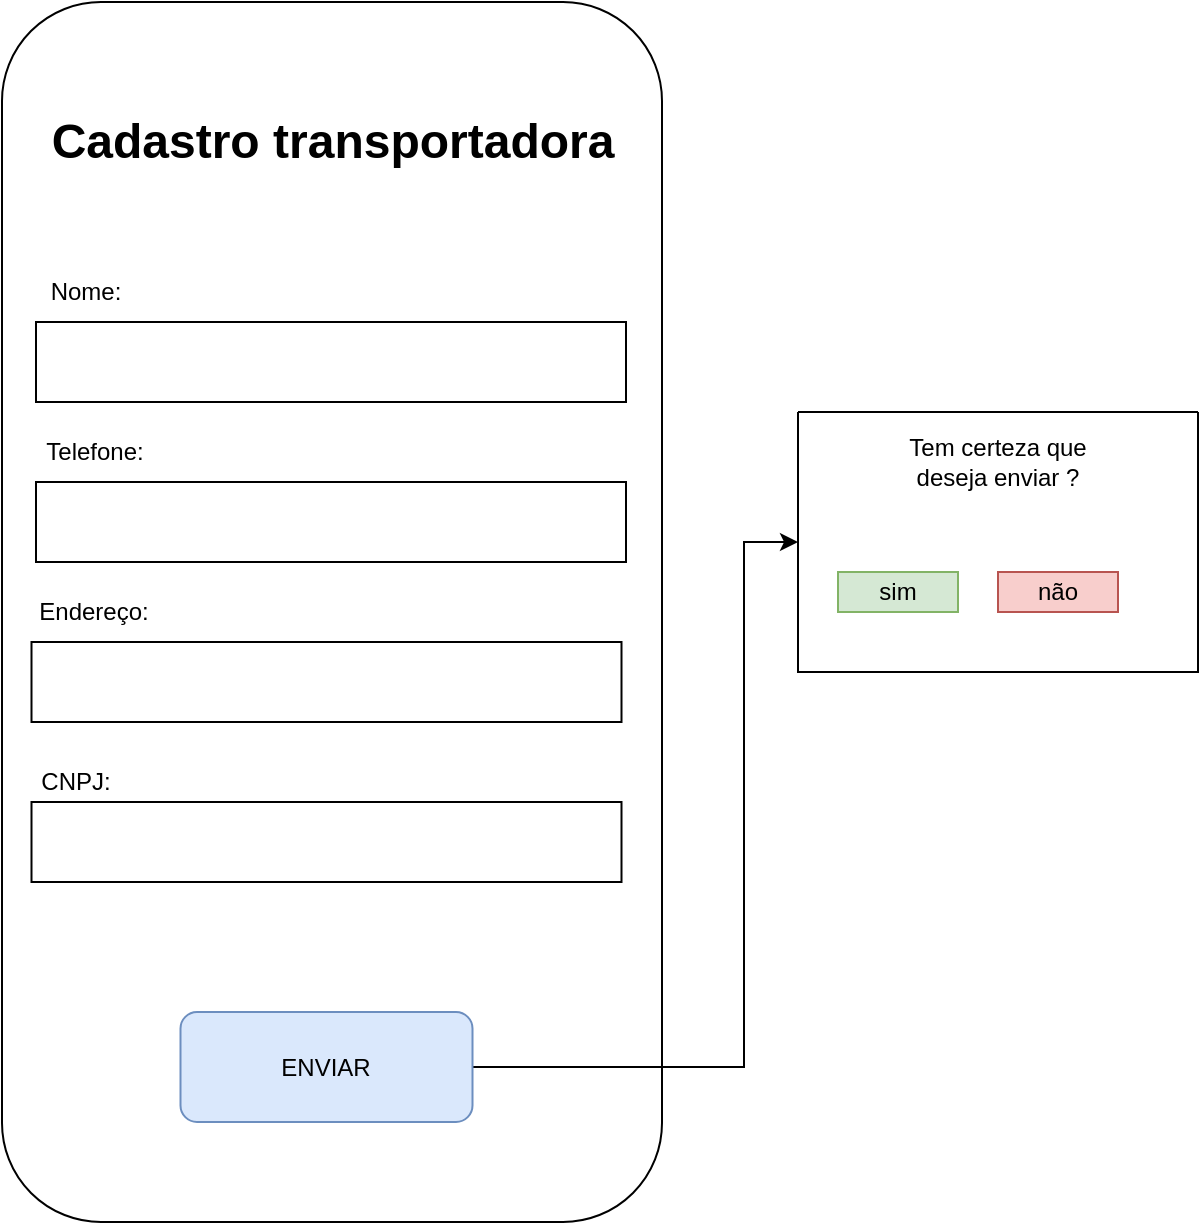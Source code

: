<mxfile version="24.5.2" type="google">
  <diagram name="Página-1" id="gqpN8zFhYD_opWSwKF0-">
    <mxGraphModel grid="1" page="1" gridSize="10" guides="1" tooltips="1" connect="1" arrows="1" fold="1" pageScale="1" pageWidth="827" pageHeight="1169" math="0" shadow="0">
      <root>
        <mxCell id="0" />
        <mxCell id="1" parent="0" />
        <mxCell id="00TS4jX-JS3ZsfTgcpw7-1" value="" style="rounded=1;whiteSpace=wrap;html=1;direction=south;" vertex="1" parent="1">
          <mxGeometry x="249" y="80" width="330" height="610" as="geometry" />
        </mxCell>
        <mxCell id="00TS4jX-JS3ZsfTgcpw7-6" value="Cadastro transportadora" style="text;html=1;fontSize=24;fontStyle=1;verticalAlign=middle;align=center;" vertex="1" parent="1">
          <mxGeometry x="266" y="130" width="296" height="40" as="geometry" />
        </mxCell>
        <UserObject label="Nome:" placeholders="1" name="Variable" id="00TS4jX-JS3ZsfTgcpw7-7">
          <mxCell style="text;html=1;strokeColor=none;fillColor=none;align=center;verticalAlign=middle;whiteSpace=wrap;overflow=hidden;" vertex="1" parent="1">
            <mxGeometry x="266" y="210" width="50" height="30" as="geometry" />
          </mxCell>
        </UserObject>
        <mxCell id="00TS4jX-JS3ZsfTgcpw7-8" value="" style="rounded=0;whiteSpace=wrap;html=1;" vertex="1" parent="1">
          <mxGeometry x="266" y="240" width="295" height="40" as="geometry" />
        </mxCell>
        <UserObject label="Telefone:" placeholders="1" name="Variable" id="00TS4jX-JS3ZsfTgcpw7-9">
          <mxCell style="text;html=1;strokeColor=none;fillColor=none;align=center;verticalAlign=middle;whiteSpace=wrap;overflow=hidden;" vertex="1" parent="1">
            <mxGeometry x="263.75" y="290" width="62.5" height="30" as="geometry" />
          </mxCell>
        </UserObject>
        <mxCell id="00TS4jX-JS3ZsfTgcpw7-10" value="" style="rounded=0;whiteSpace=wrap;html=1;" vertex="1" parent="1">
          <mxGeometry x="266" y="320" width="295" height="40" as="geometry" />
        </mxCell>
        <mxCell id="00TS4jX-JS3ZsfTgcpw7-12" value="" style="rounded=0;whiteSpace=wrap;html=1;" vertex="1" parent="1">
          <mxGeometry x="263.75" y="400" width="295" height="40" as="geometry" />
        </mxCell>
        <UserObject label="Endereço:" placeholders="1" name="Variable" id="00TS4jX-JS3ZsfTgcpw7-17">
          <mxCell style="text;html=1;strokeColor=none;fillColor=none;align=center;verticalAlign=middle;whiteSpace=wrap;overflow=hidden;" vertex="1" parent="1">
            <mxGeometry x="255" y="375" width="80" height="20" as="geometry" />
          </mxCell>
        </UserObject>
        <mxCell id="00TS4jX-JS3ZsfTgcpw7-21" value="" style="rounded=0;whiteSpace=wrap;html=1;" vertex="1" parent="1">
          <mxGeometry x="263.75" y="480" width="295" height="40" as="geometry" />
        </mxCell>
        <UserObject label="CNPJ:" placeholders="1" name="Variable" id="00TS4jX-JS3ZsfTgcpw7-22">
          <mxCell style="text;html=1;strokeColor=none;fillColor=none;align=center;verticalAlign=middle;whiteSpace=wrap;overflow=hidden;" vertex="1" parent="1">
            <mxGeometry x="266" y="460" width="39.75" height="20" as="geometry" />
          </mxCell>
        </UserObject>
        <mxCell id="Djgk3Feys6c1rRWlFBER-5" style="edgeStyle=orthogonalEdgeStyle;rounded=0;orthogonalLoop=1;jettySize=auto;html=1;entryX=0;entryY=0.5;entryDx=0;entryDy=0;" edge="1" parent="1" source="00TS4jX-JS3ZsfTgcpw7-26" target="Djgk3Feys6c1rRWlFBER-1">
          <mxGeometry relative="1" as="geometry">
            <Array as="points">
              <mxPoint x="620" y="613" />
              <mxPoint x="620" y="350" />
            </Array>
          </mxGeometry>
        </mxCell>
        <mxCell id="00TS4jX-JS3ZsfTgcpw7-26" value="ENVIAR" style="rounded=1;whiteSpace=wrap;html=1;fillColor=#dae8fc;strokeColor=#6c8ebf;" vertex="1" parent="1">
          <mxGeometry x="338.25" y="585" width="146" height="55" as="geometry" />
        </mxCell>
        <mxCell id="Djgk3Feys6c1rRWlFBER-1" value="" style="swimlane;startSize=0;" vertex="1" parent="1">
          <mxGeometry x="647" y="285" width="200" height="130" as="geometry" />
        </mxCell>
        <mxCell id="Djgk3Feys6c1rRWlFBER-2" value="Tem certeza que deseja enviar ?" style="text;html=1;align=center;verticalAlign=middle;whiteSpace=wrap;rounded=0;" vertex="1" parent="Djgk3Feys6c1rRWlFBER-1">
          <mxGeometry x="50" y="10" width="100" height="30" as="geometry" />
        </mxCell>
        <mxCell id="Djgk3Feys6c1rRWlFBER-3" value="sim" style="rounded=0;whiteSpace=wrap;html=1;fillColor=#d5e8d4;strokeColor=#82b366;" vertex="1" parent="Djgk3Feys6c1rRWlFBER-1">
          <mxGeometry x="20" y="80" width="60" height="20" as="geometry" />
        </mxCell>
        <mxCell id="Djgk3Feys6c1rRWlFBER-4" value="não" style="rounded=0;whiteSpace=wrap;html=1;fillColor=#f8cecc;strokeColor=#b85450;" vertex="1" parent="Djgk3Feys6c1rRWlFBER-1">
          <mxGeometry x="100" y="80" width="60" height="20" as="geometry" />
        </mxCell>
      </root>
    </mxGraphModel>
  </diagram>
</mxfile>
